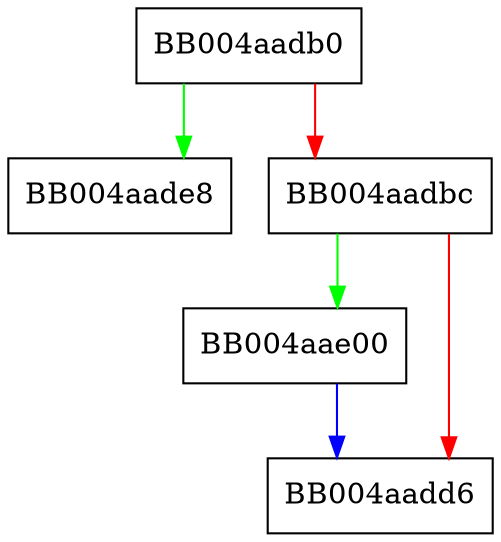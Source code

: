 digraph ssl_dh_to_pkey {
  node [shape="box"];
  graph [splines=ortho];
  BB004aadb0 -> BB004aade8 [color="green"];
  BB004aadb0 -> BB004aadbc [color="red"];
  BB004aadbc -> BB004aae00 [color="green"];
  BB004aadbc -> BB004aadd6 [color="red"];
  BB004aae00 -> BB004aadd6 [color="blue"];
}